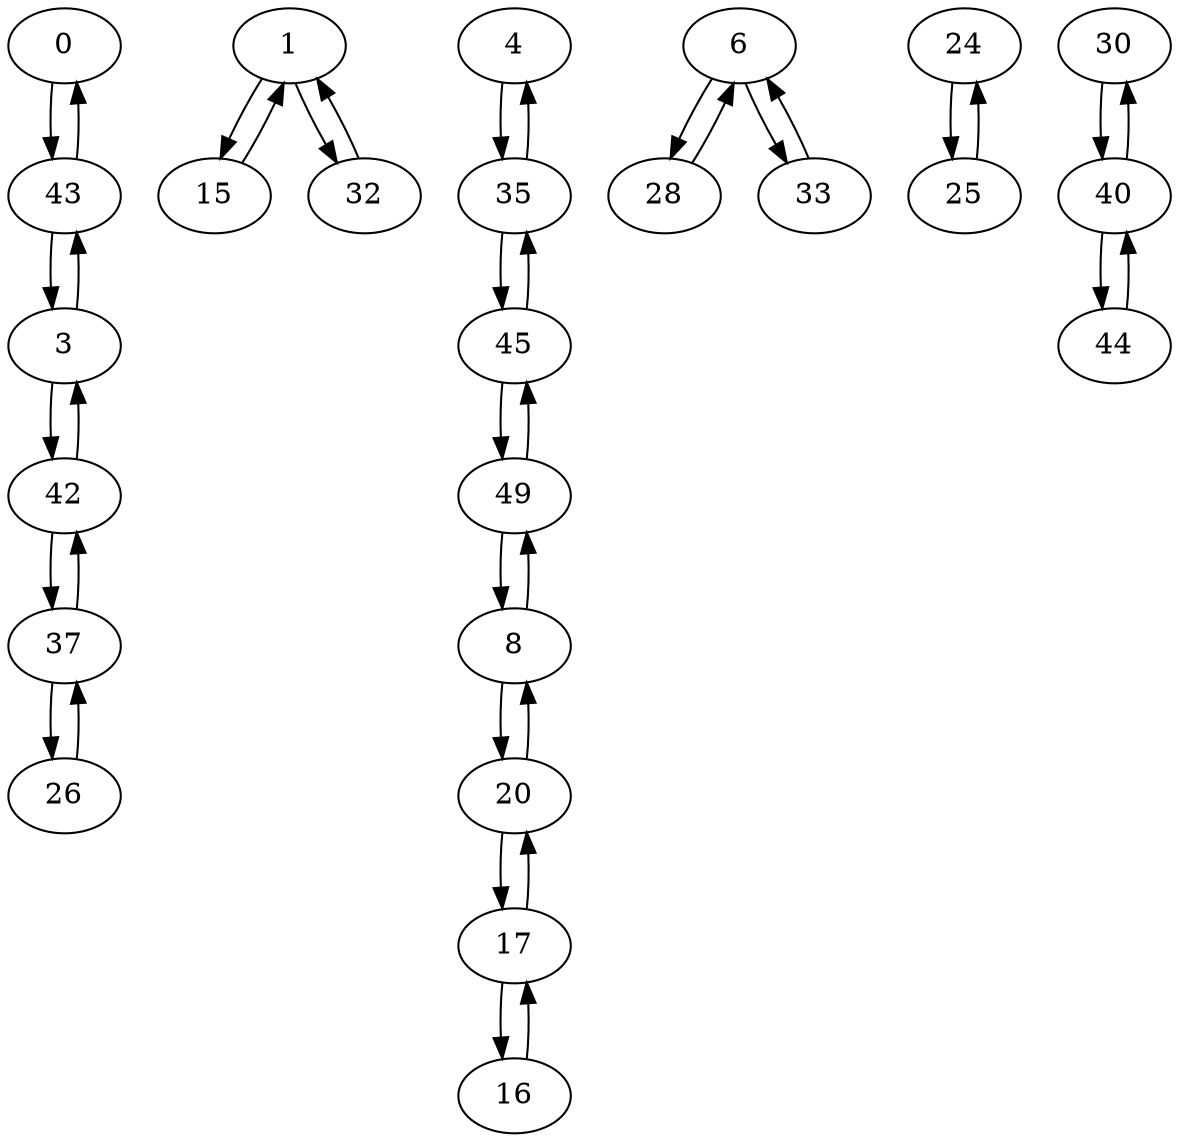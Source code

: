 digraph G {
  0 -> 43;
  1 -> 15;
  1 -> 32;
  3 -> 42;
  3 -> 43;
  4 -> 35;
  6 -> 28;
  6 -> 33;
  8 -> 20;
  8 -> 49;
  15 -> 1;
  16 -> 17;
  17 -> 16;
  17 -> 20;
  20 -> 8;
  20 -> 17;
  24 -> 25;
  25 -> 24;
  26 -> 37;
  28 -> 6;
  30 -> 40;
  32 -> 1;
  33 -> 6;
  35 -> 4;
  35 -> 45;
  37 -> 26;
  37 -> 42;
  40 -> 30;
  40 -> 44;
  42 -> 3;
  42 -> 37;
  43 -> 0;
  43 -> 3;
  44 -> 40;
  45 -> 35;
  45 -> 49;
  49 -> 8;
  49 -> 45;
}